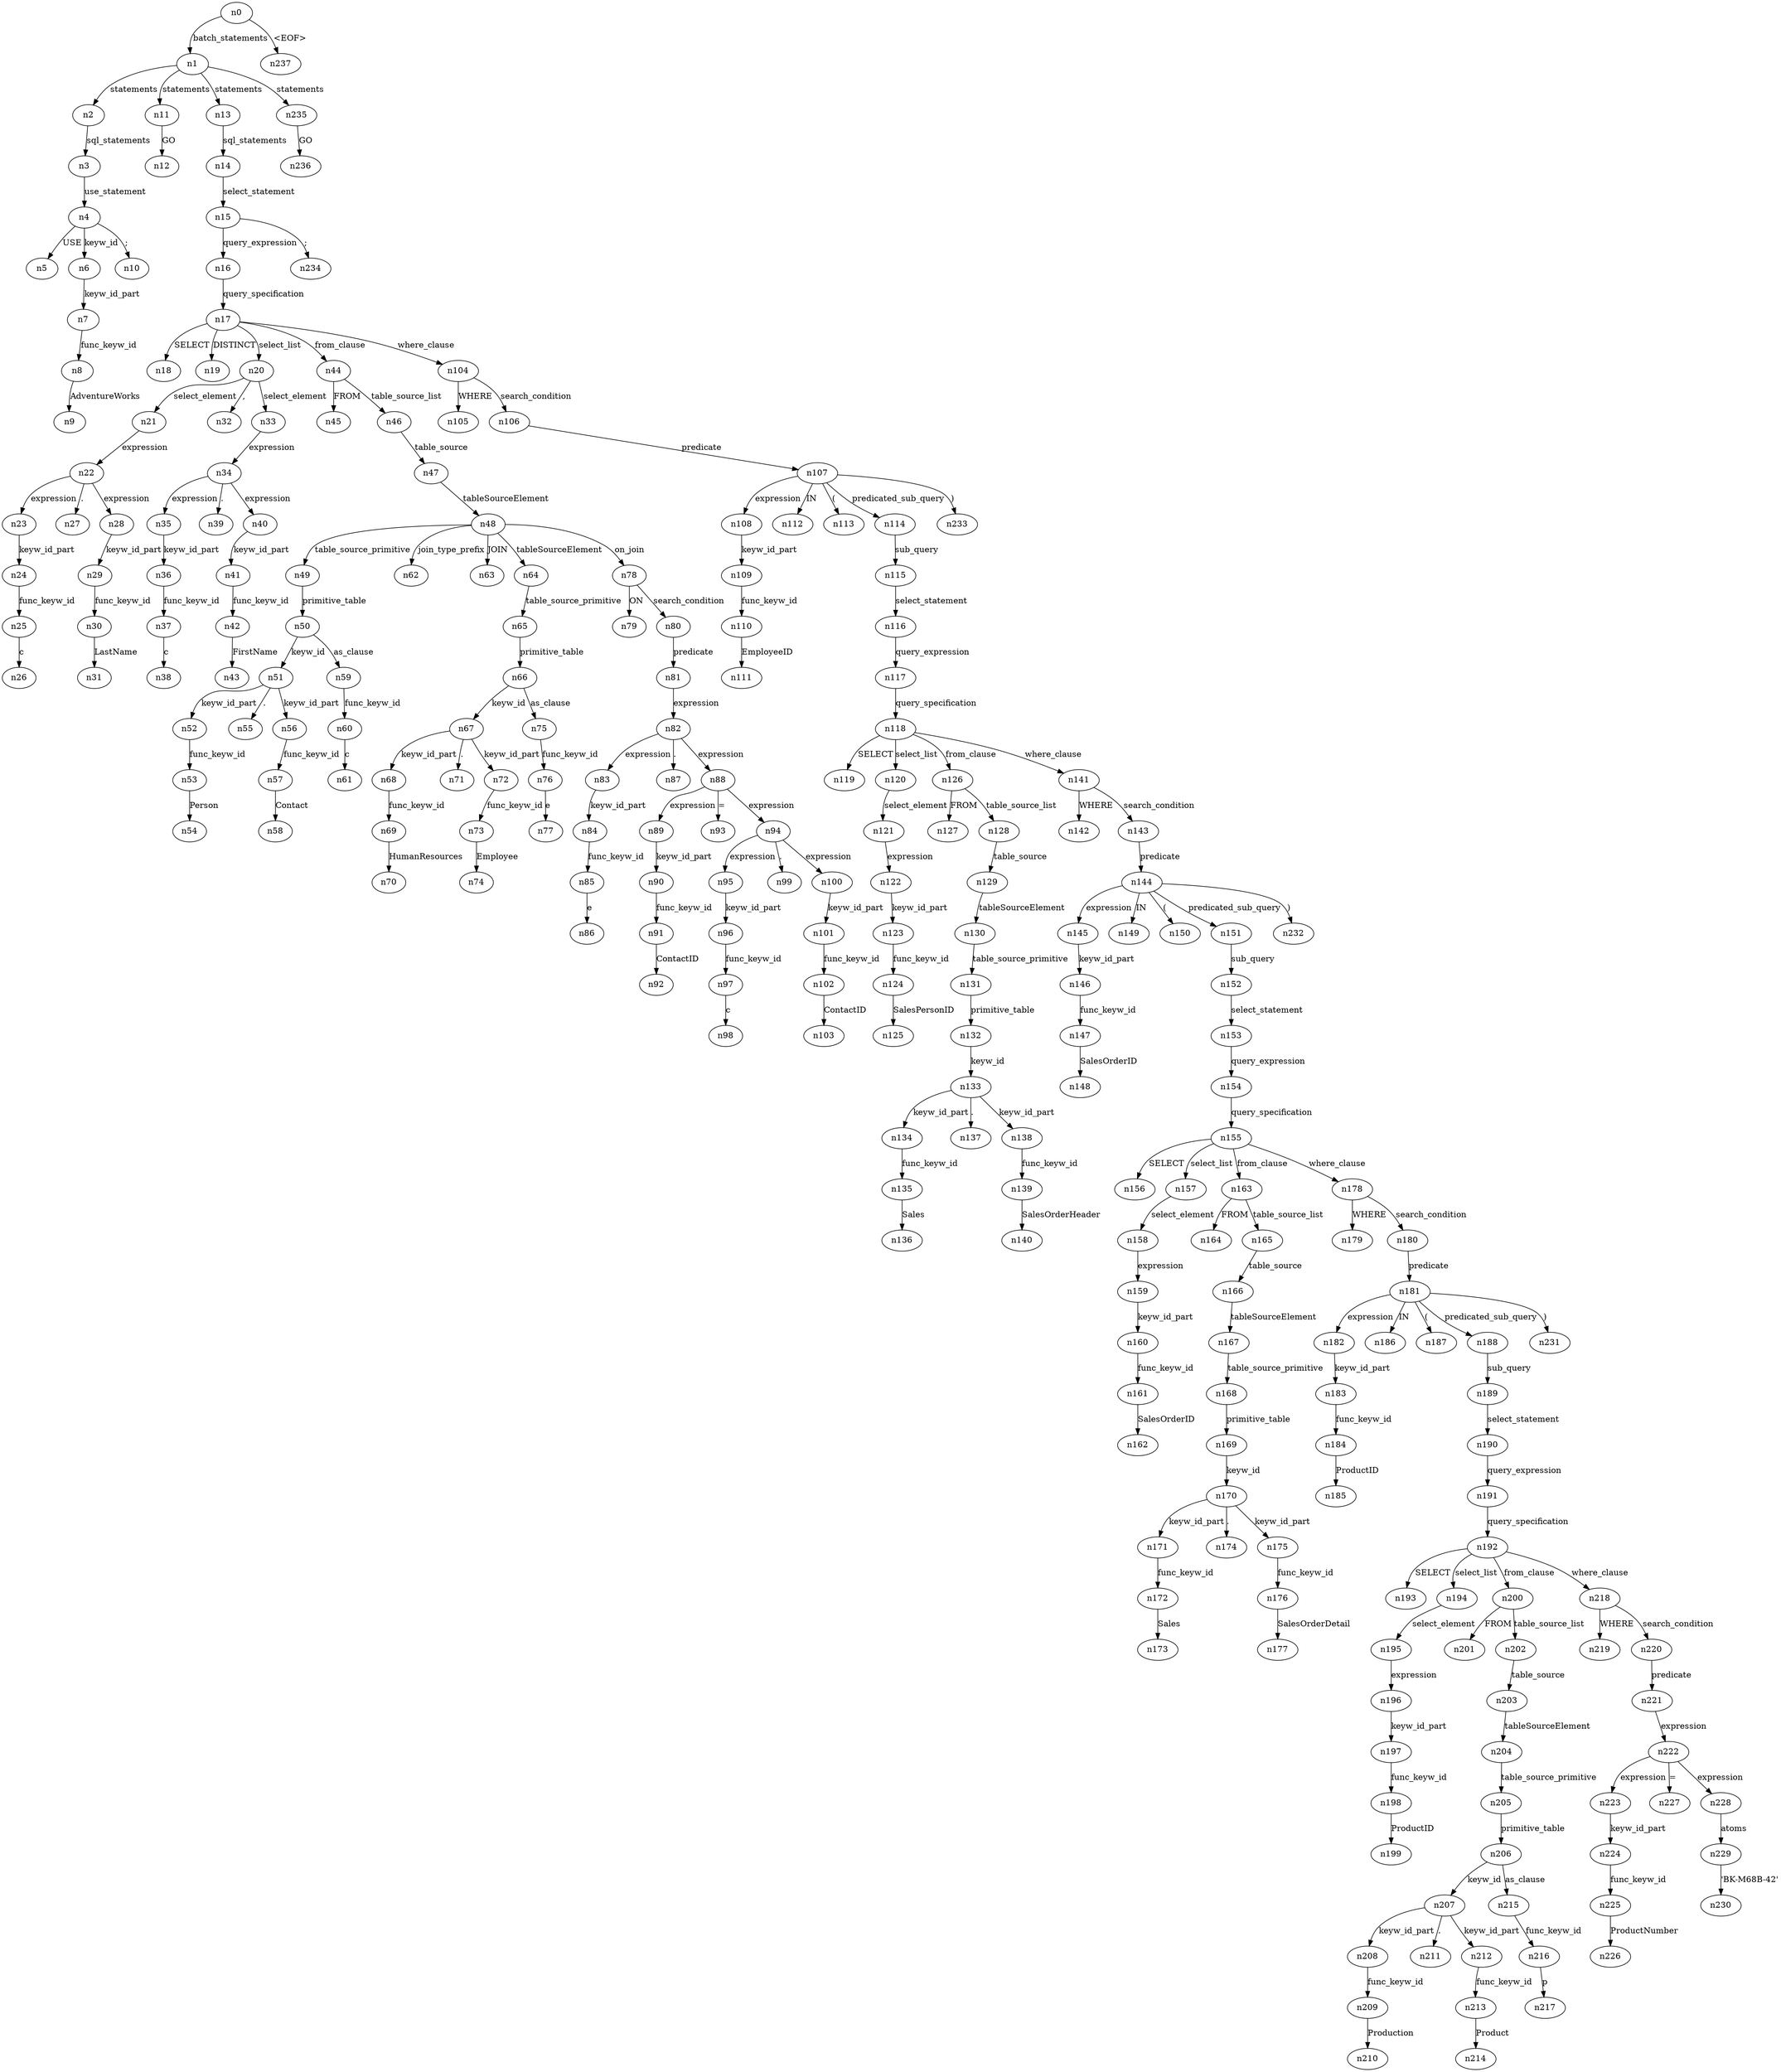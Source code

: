 digraph ParseTree {
  n0 -> n1 [label="batch_statements"];
  n1 -> n2 [label="statements"];
  n2 -> n3 [label="sql_statements"];
  n3 -> n4 [label="use_statement"];
  n4 -> n5 [label="USE"];
  n4 -> n6 [label="keyw_id"];
  n6 -> n7 [label="keyw_id_part"];
  n7 -> n8 [label="func_keyw_id"];
  n8 -> n9 [label="AdventureWorks"];
  n4 -> n10 [label=";"];
  n1 -> n11 [label="statements"];
  n11 -> n12 [label="GO"];
  n1 -> n13 [label="statements"];
  n13 -> n14 [label="sql_statements"];
  n14 -> n15 [label="select_statement"];
  n15 -> n16 [label="query_expression"];
  n16 -> n17 [label="query_specification"];
  n17 -> n18 [label="SELECT"];
  n17 -> n19 [label="DISTINCT"];
  n17 -> n20 [label="select_list"];
  n20 -> n21 [label="select_element"];
  n21 -> n22 [label="expression"];
  n22 -> n23 [label="expression"];
  n23 -> n24 [label="keyw_id_part"];
  n24 -> n25 [label="func_keyw_id"];
  n25 -> n26 [label="c"];
  n22 -> n27 [label="."];
  n22 -> n28 [label="expression"];
  n28 -> n29 [label="keyw_id_part"];
  n29 -> n30 [label="func_keyw_id"];
  n30 -> n31 [label="LastName"];
  n20 -> n32 [label=","];
  n20 -> n33 [label="select_element"];
  n33 -> n34 [label="expression"];
  n34 -> n35 [label="expression"];
  n35 -> n36 [label="keyw_id_part"];
  n36 -> n37 [label="func_keyw_id"];
  n37 -> n38 [label="c"];
  n34 -> n39 [label="."];
  n34 -> n40 [label="expression"];
  n40 -> n41 [label="keyw_id_part"];
  n41 -> n42 [label="func_keyw_id"];
  n42 -> n43 [label="FirstName"];
  n17 -> n44 [label="from_clause"];
  n44 -> n45 [label="FROM"];
  n44 -> n46 [label="table_source_list"];
  n46 -> n47 [label="table_source"];
  n47 -> n48 [label="tableSourceElement"];
  n48 -> n49 [label="table_source_primitive"];
  n49 -> n50 [label="primitive_table"];
  n50 -> n51 [label="keyw_id"];
  n51 -> n52 [label="keyw_id_part"];
  n52 -> n53 [label="func_keyw_id"];
  n53 -> n54 [label="Person"];
  n51 -> n55 [label="."];
  n51 -> n56 [label="keyw_id_part"];
  n56 -> n57 [label="func_keyw_id"];
  n57 -> n58 [label="Contact"];
  n50 -> n59 [label="as_clause"];
  n59 -> n60 [label="func_keyw_id"];
  n60 -> n61 [label="c"];
  n48 -> n62 [label="join_type_prefix"];
  n48 -> n63 [label="JOIN"];
  n48 -> n64 [label="tableSourceElement"];
  n64 -> n65 [label="table_source_primitive"];
  n65 -> n66 [label="primitive_table"];
  n66 -> n67 [label="keyw_id"];
  n67 -> n68 [label="keyw_id_part"];
  n68 -> n69 [label="func_keyw_id"];
  n69 -> n70 [label="HumanResources"];
  n67 -> n71 [label="."];
  n67 -> n72 [label="keyw_id_part"];
  n72 -> n73 [label="func_keyw_id"];
  n73 -> n74 [label="Employee"];
  n66 -> n75 [label="as_clause"];
  n75 -> n76 [label="func_keyw_id"];
  n76 -> n77 [label="e"];
  n48 -> n78 [label="on_join"];
  n78 -> n79 [label="ON"];
  n78 -> n80 [label="search_condition"];
  n80 -> n81 [label="predicate"];
  n81 -> n82 [label="expression"];
  n82 -> n83 [label="expression"];
  n83 -> n84 [label="keyw_id_part"];
  n84 -> n85 [label="func_keyw_id"];
  n85 -> n86 [label="e"];
  n82 -> n87 [label="."];
  n82 -> n88 [label="expression"];
  n88 -> n89 [label="expression"];
  n89 -> n90 [label="keyw_id_part"];
  n90 -> n91 [label="func_keyw_id"];
  n91 -> n92 [label="ContactID"];
  n88 -> n93 [label="="];
  n88 -> n94 [label="expression"];
  n94 -> n95 [label="expression"];
  n95 -> n96 [label="keyw_id_part"];
  n96 -> n97 [label="func_keyw_id"];
  n97 -> n98 [label="c"];
  n94 -> n99 [label="."];
  n94 -> n100 [label="expression"];
  n100 -> n101 [label="keyw_id_part"];
  n101 -> n102 [label="func_keyw_id"];
  n102 -> n103 [label="ContactID"];
  n17 -> n104 [label="where_clause"];
  n104 -> n105 [label="WHERE"];
  n104 -> n106 [label="search_condition"];
  n106 -> n107 [label="predicate"];
  n107 -> n108 [label="expression"];
  n108 -> n109 [label="keyw_id_part"];
  n109 -> n110 [label="func_keyw_id"];
  n110 -> n111 [label="EmployeeID"];
  n107 -> n112 [label="IN"];
  n107 -> n113 [label="("];
  n107 -> n114 [label="predicated_sub_query"];
  n114 -> n115 [label="sub_query"];
  n115 -> n116 [label="select_statement"];
  n116 -> n117 [label="query_expression"];
  n117 -> n118 [label="query_specification"];
  n118 -> n119 [label="SELECT"];
  n118 -> n120 [label="select_list"];
  n120 -> n121 [label="select_element"];
  n121 -> n122 [label="expression"];
  n122 -> n123 [label="keyw_id_part"];
  n123 -> n124 [label="func_keyw_id"];
  n124 -> n125 [label="SalesPersonID"];
  n118 -> n126 [label="from_clause"];
  n126 -> n127 [label="FROM"];
  n126 -> n128 [label="table_source_list"];
  n128 -> n129 [label="table_source"];
  n129 -> n130 [label="tableSourceElement"];
  n130 -> n131 [label="table_source_primitive"];
  n131 -> n132 [label="primitive_table"];
  n132 -> n133 [label="keyw_id"];
  n133 -> n134 [label="keyw_id_part"];
  n134 -> n135 [label="func_keyw_id"];
  n135 -> n136 [label="Sales"];
  n133 -> n137 [label="."];
  n133 -> n138 [label="keyw_id_part"];
  n138 -> n139 [label="func_keyw_id"];
  n139 -> n140 [label="SalesOrderHeader"];
  n118 -> n141 [label="where_clause"];
  n141 -> n142 [label="WHERE"];
  n141 -> n143 [label="search_condition"];
  n143 -> n144 [label="predicate"];
  n144 -> n145 [label="expression"];
  n145 -> n146 [label="keyw_id_part"];
  n146 -> n147 [label="func_keyw_id"];
  n147 -> n148 [label="SalesOrderID"];
  n144 -> n149 [label="IN"];
  n144 -> n150 [label="("];
  n144 -> n151 [label="predicated_sub_query"];
  n151 -> n152 [label="sub_query"];
  n152 -> n153 [label="select_statement"];
  n153 -> n154 [label="query_expression"];
  n154 -> n155 [label="query_specification"];
  n155 -> n156 [label="SELECT"];
  n155 -> n157 [label="select_list"];
  n157 -> n158 [label="select_element"];
  n158 -> n159 [label="expression"];
  n159 -> n160 [label="keyw_id_part"];
  n160 -> n161 [label="func_keyw_id"];
  n161 -> n162 [label="SalesOrderID"];
  n155 -> n163 [label="from_clause"];
  n163 -> n164 [label="FROM"];
  n163 -> n165 [label="table_source_list"];
  n165 -> n166 [label="table_source"];
  n166 -> n167 [label="tableSourceElement"];
  n167 -> n168 [label="table_source_primitive"];
  n168 -> n169 [label="primitive_table"];
  n169 -> n170 [label="keyw_id"];
  n170 -> n171 [label="keyw_id_part"];
  n171 -> n172 [label="func_keyw_id"];
  n172 -> n173 [label="Sales"];
  n170 -> n174 [label="."];
  n170 -> n175 [label="keyw_id_part"];
  n175 -> n176 [label="func_keyw_id"];
  n176 -> n177 [label="SalesOrderDetail"];
  n155 -> n178 [label="where_clause"];
  n178 -> n179 [label="WHERE"];
  n178 -> n180 [label="search_condition"];
  n180 -> n181 [label="predicate"];
  n181 -> n182 [label="expression"];
  n182 -> n183 [label="keyw_id_part"];
  n183 -> n184 [label="func_keyw_id"];
  n184 -> n185 [label="ProductID"];
  n181 -> n186 [label="IN"];
  n181 -> n187 [label="("];
  n181 -> n188 [label="predicated_sub_query"];
  n188 -> n189 [label="sub_query"];
  n189 -> n190 [label="select_statement"];
  n190 -> n191 [label="query_expression"];
  n191 -> n192 [label="query_specification"];
  n192 -> n193 [label="SELECT"];
  n192 -> n194 [label="select_list"];
  n194 -> n195 [label="select_element"];
  n195 -> n196 [label="expression"];
  n196 -> n197 [label="keyw_id_part"];
  n197 -> n198 [label="func_keyw_id"];
  n198 -> n199 [label="ProductID"];
  n192 -> n200 [label="from_clause"];
  n200 -> n201 [label="FROM"];
  n200 -> n202 [label="table_source_list"];
  n202 -> n203 [label="table_source"];
  n203 -> n204 [label="tableSourceElement"];
  n204 -> n205 [label="table_source_primitive"];
  n205 -> n206 [label="primitive_table"];
  n206 -> n207 [label="keyw_id"];
  n207 -> n208 [label="keyw_id_part"];
  n208 -> n209 [label="func_keyw_id"];
  n209 -> n210 [label="Production"];
  n207 -> n211 [label="."];
  n207 -> n212 [label="keyw_id_part"];
  n212 -> n213 [label="func_keyw_id"];
  n213 -> n214 [label="Product"];
  n206 -> n215 [label="as_clause"];
  n215 -> n216 [label="func_keyw_id"];
  n216 -> n217 [label="p"];
  n192 -> n218 [label="where_clause"];
  n218 -> n219 [label="WHERE"];
  n218 -> n220 [label="search_condition"];
  n220 -> n221 [label="predicate"];
  n221 -> n222 [label="expression"];
  n222 -> n223 [label="expression"];
  n223 -> n224 [label="keyw_id_part"];
  n224 -> n225 [label="func_keyw_id"];
  n225 -> n226 [label="ProductNumber"];
  n222 -> n227 [label="="];
  n222 -> n228 [label="expression"];
  n228 -> n229 [label="atoms"];
  n229 -> n230 [label="'BK-M68B-42'"];
  n181 -> n231 [label=")"];
  n144 -> n232 [label=")"];
  n107 -> n233 [label=")"];
  n15 -> n234 [label=";"];
  n1 -> n235 [label="statements"];
  n235 -> n236 [label="GO"];
  n0 -> n237 [label="<EOF>"];
}